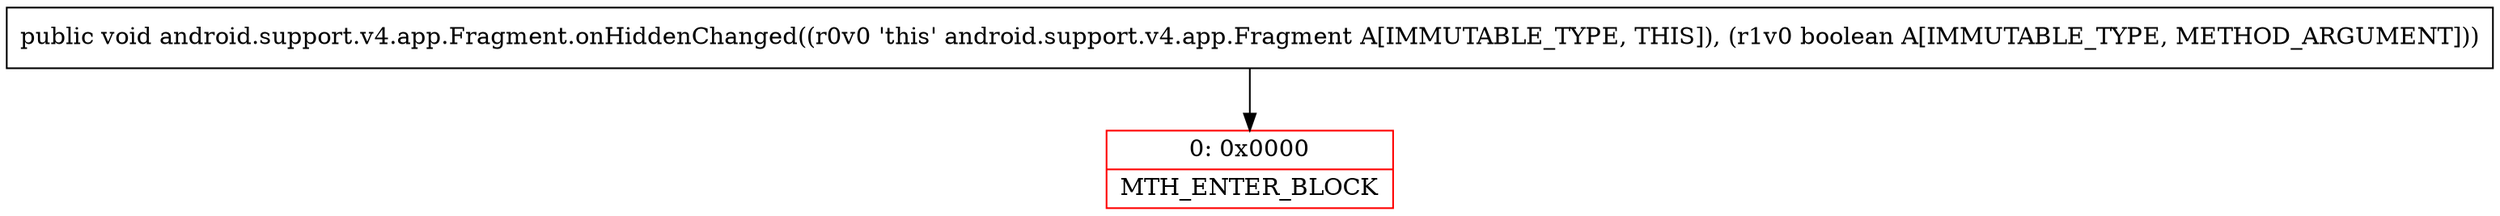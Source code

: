 digraph "CFG forandroid.support.v4.app.Fragment.onHiddenChanged(Z)V" {
subgraph cluster_Region_511818650 {
label = "R(0)";
node [shape=record,color=blue];
}
Node_0 [shape=record,color=red,label="{0\:\ 0x0000|MTH_ENTER_BLOCK\l}"];
MethodNode[shape=record,label="{public void android.support.v4.app.Fragment.onHiddenChanged((r0v0 'this' android.support.v4.app.Fragment A[IMMUTABLE_TYPE, THIS]), (r1v0 boolean A[IMMUTABLE_TYPE, METHOD_ARGUMENT])) }"];
MethodNode -> Node_0;
}

